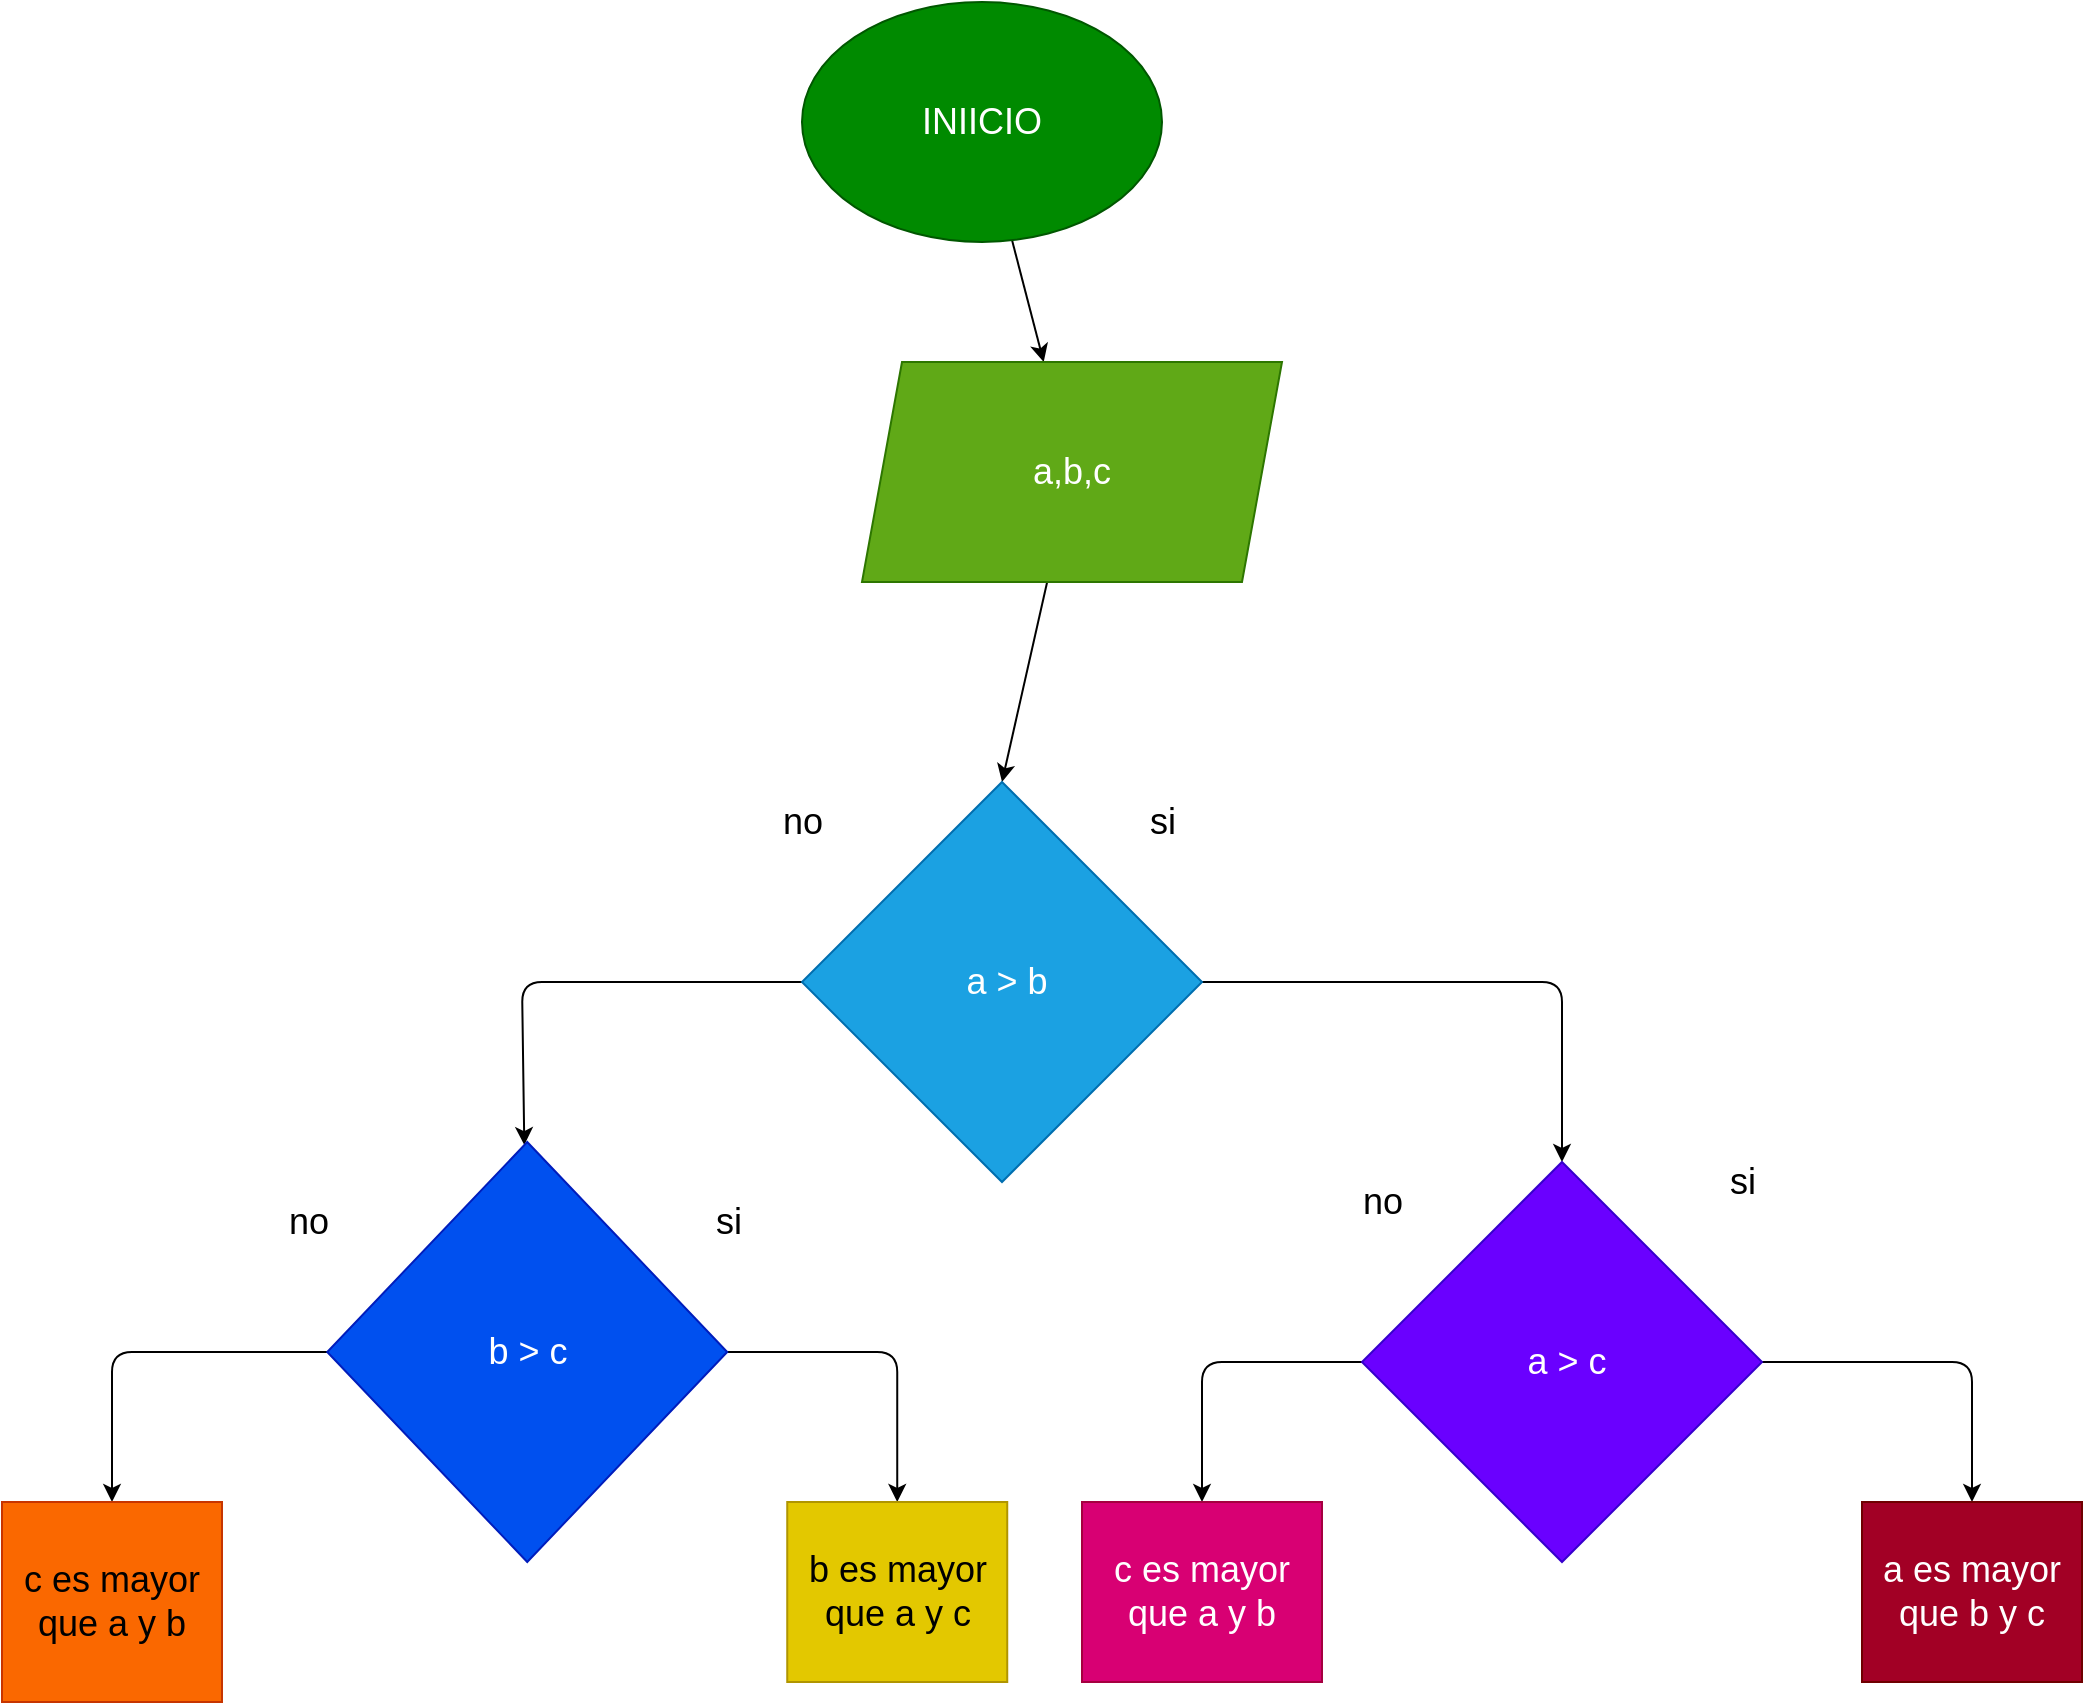 <mxfile>
    <diagram id="sqNSyWX9dOG4Fs_hvMj_" name="Página-1">
        <mxGraphModel dx="1110" dy="800" grid="1" gridSize="10" guides="1" tooltips="1" connect="1" arrows="1" fold="1" page="1" pageScale="1" pageWidth="1200" pageHeight="1920" math="0" shadow="0">
            <root>
                <mxCell id="0"/>
                <mxCell id="1" parent="0"/>
                <mxCell id="4" value="" style="edgeStyle=none;html=1;fontSize=18;" edge="1" parent="1" source="2" target="3">
                    <mxGeometry relative="1" as="geometry"/>
                </mxCell>
                <mxCell id="2" value="&lt;font style=&quot;font-size: 18px;&quot;&gt;INIICIO&lt;/font&gt;" style="ellipse;whiteSpace=wrap;html=1;fillColor=#008a00;fontColor=#ffffff;strokeColor=#005700;" vertex="1" parent="1">
                    <mxGeometry x="510" y="30" width="180" height="120" as="geometry"/>
                </mxCell>
                <mxCell id="6" value="" style="edgeStyle=none;html=1;fontSize=18;entryX=0.5;entryY=0;entryDx=0;entryDy=0;" edge="1" parent="1" source="3" target="7">
                    <mxGeometry relative="1" as="geometry">
                        <mxPoint x="607.247" y="425" as="targetPoint"/>
                    </mxGeometry>
                </mxCell>
                <mxCell id="3" value="&lt;font style=&quot;font-size: 18px;&quot;&gt;a,b,c&lt;/font&gt;" style="shape=parallelogram;perimeter=parallelogramPerimeter;whiteSpace=wrap;html=1;fixedSize=1;fillColor=#60a917;fontColor=#ffffff;strokeColor=#2D7600;" vertex="1" parent="1">
                    <mxGeometry x="540" y="210" width="210" height="110" as="geometry"/>
                </mxCell>
                <mxCell id="11" value="" style="edgeStyle=none;html=1;fontSize=18;exitX=1;exitY=0.5;exitDx=0;exitDy=0;" edge="1" parent="1" source="7" target="10">
                    <mxGeometry relative="1" as="geometry">
                        <Array as="points">
                            <mxPoint x="890" y="520"/>
                        </Array>
                    </mxGeometry>
                </mxCell>
                <mxCell id="13" value="" style="edgeStyle=none;html=1;fontSize=18;exitX=0;exitY=0.5;exitDx=0;exitDy=0;" edge="1" parent="1" source="7" target="12">
                    <mxGeometry relative="1" as="geometry">
                        <Array as="points">
                            <mxPoint x="370" y="520"/>
                        </Array>
                    </mxGeometry>
                </mxCell>
                <mxCell id="7" value="&amp;nbsp;a &amp;gt; b" style="rhombus;whiteSpace=wrap;html=1;fontSize=18;fillColor=#1ba1e2;fontColor=#ffffff;strokeColor=#006EAF;" vertex="1" parent="1">
                    <mxGeometry x="510" y="420" width="200" height="200" as="geometry"/>
                </mxCell>
                <mxCell id="8" value="si" style="text;html=1;align=center;verticalAlign=middle;resizable=0;points=[];autosize=1;strokeColor=none;fillColor=none;fontSize=18;" vertex="1" parent="1">
                    <mxGeometry x="670" y="420" width="40" height="40" as="geometry"/>
                </mxCell>
                <mxCell id="9" value="no" style="text;html=1;align=center;verticalAlign=middle;resizable=0;points=[];autosize=1;strokeColor=none;fillColor=none;fontSize=18;" vertex="1" parent="1">
                    <mxGeometry x="490" y="420" width="40" height="40" as="geometry"/>
                </mxCell>
                <mxCell id="21" value="" style="edgeStyle=none;html=1;fontSize=18;" edge="1" parent="1" source="10" target="20">
                    <mxGeometry relative="1" as="geometry">
                        <Array as="points">
                            <mxPoint x="710" y="710"/>
                        </Array>
                    </mxGeometry>
                </mxCell>
                <mxCell id="23" value="" style="edgeStyle=none;html=1;fontSize=18;" edge="1" parent="1" source="10" target="22">
                    <mxGeometry relative="1" as="geometry">
                        <Array as="points">
                            <mxPoint x="1095" y="710"/>
                        </Array>
                    </mxGeometry>
                </mxCell>
                <mxCell id="10" value="&amp;nbsp;a &amp;gt; c" style="rhombus;whiteSpace=wrap;html=1;fontSize=18;fillColor=#6a00ff;fontColor=#ffffff;strokeColor=#3700CC;" vertex="1" parent="1">
                    <mxGeometry x="790" y="610" width="200" height="200" as="geometry"/>
                </mxCell>
                <mxCell id="15" value="" style="edgeStyle=none;html=1;fontSize=18;entryX=0.5;entryY=0;entryDx=0;entryDy=0;" edge="1" parent="1" source="12" target="14">
                    <mxGeometry relative="1" as="geometry">
                        <mxPoint x="170.001" y="760" as="targetPoint"/>
                        <Array as="points">
                            <mxPoint x="165" y="705"/>
                        </Array>
                    </mxGeometry>
                </mxCell>
                <mxCell id="19" value="" style="edgeStyle=none;html=1;fontSize=18;" edge="1" parent="1" source="12" target="18">
                    <mxGeometry relative="1" as="geometry">
                        <Array as="points">
                            <mxPoint x="557.62" y="705"/>
                        </Array>
                    </mxGeometry>
                </mxCell>
                <mxCell id="12" value="b &amp;gt; c" style="rhombus;whiteSpace=wrap;html=1;fontSize=18;fillColor=#0050ef;fontColor=#ffffff;strokeColor=#001DBC;" vertex="1" parent="1">
                    <mxGeometry x="272.62" y="600" width="200" height="210" as="geometry"/>
                </mxCell>
                <mxCell id="14" value="c es mayor que a y b" style="whiteSpace=wrap;html=1;fontSize=18;fillColor=#fa6800;fontColor=#000000;strokeColor=#C73500;" vertex="1" parent="1">
                    <mxGeometry x="110" y="780" width="110" height="100" as="geometry"/>
                </mxCell>
                <mxCell id="16" value="no" style="text;html=1;align=center;verticalAlign=middle;resizable=0;points=[];autosize=1;strokeColor=none;fillColor=none;fontSize=18;" vertex="1" parent="1">
                    <mxGeometry x="242.62" y="620" width="40" height="40" as="geometry"/>
                </mxCell>
                <mxCell id="17" value="si" style="text;html=1;align=center;verticalAlign=middle;resizable=0;points=[];autosize=1;strokeColor=none;fillColor=none;fontSize=18;" vertex="1" parent="1">
                    <mxGeometry x="452.62" y="620" width="40" height="40" as="geometry"/>
                </mxCell>
                <mxCell id="18" value="b es mayor que a y c" style="whiteSpace=wrap;html=1;fontSize=18;fillColor=#e3c800;fontColor=#000000;strokeColor=#B09500;" vertex="1" parent="1">
                    <mxGeometry x="502.62" y="780" width="110" height="90" as="geometry"/>
                </mxCell>
                <mxCell id="20" value="c es mayor que a y b" style="whiteSpace=wrap;html=1;fontSize=18;fillColor=#d80073;fontColor=#ffffff;strokeColor=#A50040;" vertex="1" parent="1">
                    <mxGeometry x="650" y="780" width="120" height="90" as="geometry"/>
                </mxCell>
                <mxCell id="22" value="a es mayor que b y c" style="whiteSpace=wrap;html=1;fontSize=18;fillColor=#a20025;fontColor=#ffffff;strokeColor=#6F0000;" vertex="1" parent="1">
                    <mxGeometry x="1040" y="780" width="110" height="90" as="geometry"/>
                </mxCell>
                <mxCell id="24" value="no" style="text;html=1;align=center;verticalAlign=middle;resizable=0;points=[];autosize=1;strokeColor=none;fillColor=none;fontSize=18;" vertex="1" parent="1">
                    <mxGeometry x="780" y="610" width="40" height="40" as="geometry"/>
                </mxCell>
                <mxCell id="26" value="si" style="text;html=1;align=center;verticalAlign=middle;resizable=0;points=[];autosize=1;strokeColor=none;fillColor=none;fontSize=18;" vertex="1" parent="1">
                    <mxGeometry x="960" y="600" width="40" height="40" as="geometry"/>
                </mxCell>
            </root>
        </mxGraphModel>
    </diagram>
</mxfile>